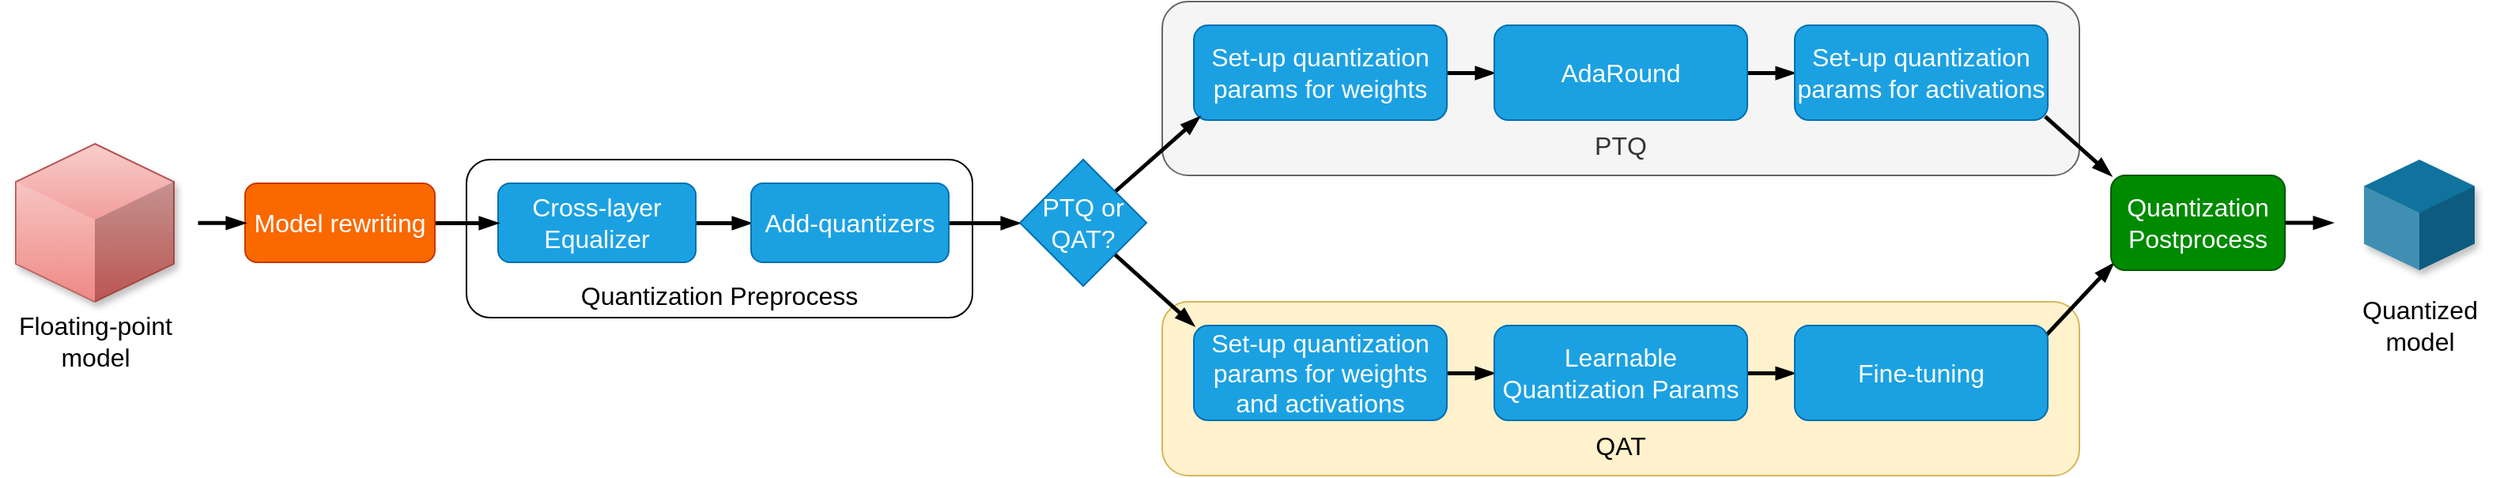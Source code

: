 <mxfile version="24.7.16">
  <diagram name="Page-1" id="y8P5gI3v2mSomhjNhB57">
    <mxGraphModel dx="1775" dy="990" grid="1" gridSize="10" guides="1" tooltips="1" connect="1" arrows="1" fold="1" page="1" pageScale="1" pageWidth="850" pageHeight="1100" math="0" shadow="0">
      <root>
        <mxCell id="0" />
        <mxCell id="1" parent="0" />
        <mxCell id="kqmTlmkyEtGYD8SD0YeX-7" value="&lt;div&gt;&lt;br&gt;&lt;/div&gt;&lt;div&gt;&lt;br&gt;&lt;/div&gt;&lt;div&gt;&lt;br&gt;&lt;/div&gt;&lt;div&gt;&lt;br&gt;&lt;/div&gt;&lt;div&gt;&lt;br&gt;&lt;/div&gt;&lt;div&gt;&lt;span style=&quot;font-size: 16px;&quot;&gt;PTQ&lt;/span&gt;&lt;/div&gt;" style="rounded=1;whiteSpace=wrap;html=1;fillColor=#f5f5f5;strokeColor=#666666;fontColor=#333333;" vertex="1" parent="1">
          <mxGeometry x="810" y="140" width="580" height="110" as="geometry" />
        </mxCell>
        <mxCell id="kqmTlmkyEtGYD8SD0YeX-8" style="edgeStyle=orthogonalEdgeStyle;rounded=0;orthogonalLoop=1;jettySize=auto;html=1;strokeColor=default;strokeWidth=2.5;align=center;verticalAlign=middle;fontFamily=Helvetica;fontSize=11;fontColor=default;labelBackgroundColor=default;endArrow=blockThin;endFill=1;entryX=0;entryY=0.5;entryDx=0;entryDy=0;" edge="1" parent="1" source="kqmTlmkyEtGYD8SD0YeX-9">
          <mxGeometry relative="1" as="geometry">
            <mxPoint x="1020" y="185" as="targetPoint" />
          </mxGeometry>
        </mxCell>
        <mxCell id="kqmTlmkyEtGYD8SD0YeX-9" value="Set-up quantization&lt;br&gt;params for weights" style="rounded=1;whiteSpace=wrap;html=1;fillColor=#1ba1e2;strokeColor=#006EAF;fontColor=#ffffff;shadow=0;fontSize=16;" vertex="1" parent="1">
          <mxGeometry x="830" y="155" width="160" height="60" as="geometry" />
        </mxCell>
        <mxCell id="kqmTlmkyEtGYD8SD0YeX-10" style="edgeStyle=orthogonalEdgeStyle;rounded=0;orthogonalLoop=1;jettySize=auto;html=1;entryX=0;entryY=0.5;entryDx=0;entryDy=0;strokeColor=default;strokeWidth=2.5;align=center;verticalAlign=middle;fontFamily=Helvetica;fontSize=11;fontColor=default;labelBackgroundColor=default;endArrow=blockThin;endFill=1;" edge="1" parent="1">
          <mxGeometry relative="1" as="geometry">
            <mxPoint x="1180" y="185.023" as="sourcePoint" />
            <mxPoint x="1210" y="185" as="targetPoint" />
          </mxGeometry>
        </mxCell>
        <mxCell id="kqmTlmkyEtGYD8SD0YeX-11" value="AdaRound" style="rounded=1;whiteSpace=wrap;html=1;fillColor=#1ba1e2;strokeColor=#006EAF;fontColor=#ffffff;shadow=0;fontSize=16;" vertex="1" parent="1">
          <mxGeometry x="1020" y="155" width="160" height="60" as="geometry" />
        </mxCell>
        <mxCell id="kqmTlmkyEtGYD8SD0YeX-12" value="Set-up quantization&lt;br&gt;params for activations" style="rounded=1;whiteSpace=wrap;html=1;fillColor=#1ba1e2;strokeColor=#006EAF;fontColor=#ffffff;shadow=0;fontSize=16;" vertex="1" parent="1">
          <mxGeometry x="1210" y="155" width="160" height="60" as="geometry" />
        </mxCell>
        <mxCell id="kqmTlmkyEtGYD8SD0YeX-1" value="&lt;div&gt;&lt;br&gt;&lt;/div&gt;&lt;div&gt;&lt;br&gt;&lt;/div&gt;&lt;div&gt;&lt;br&gt;&lt;/div&gt;&lt;div&gt;&lt;br&gt;&lt;/div&gt;&lt;div&gt;&lt;br&gt;&lt;/div&gt;&lt;div&gt;&lt;font style=&quot;font-size: 16px;&quot;&gt;Quantization Preprocess&lt;/font&gt;&lt;/div&gt;" style="rounded=1;whiteSpace=wrap;html=1;" vertex="1" parent="1">
          <mxGeometry x="370" y="240" width="320" height="100" as="geometry" />
        </mxCell>
        <mxCell id="S3o2DAtOge9YMbi5FA7h-3" value="&lt;div&gt;&lt;br&gt;&lt;/div&gt;&lt;div&gt;&lt;br&gt;&lt;/div&gt;&lt;div&gt;&lt;br&gt;&lt;/div&gt;&lt;div&gt;&lt;br&gt;&lt;/div&gt;&lt;div&gt;&lt;br&gt;&lt;/div&gt;&lt;div&gt;&lt;font style=&quot;font-size: 16px;&quot;&gt;QAT&lt;/font&gt;&lt;/div&gt;" style="rounded=1;whiteSpace=wrap;html=1;fillColor=#fff2cc;strokeColor=#d6b656;" parent="1" vertex="1">
          <mxGeometry x="810" y="330" width="580" height="110" as="geometry" />
        </mxCell>
        <mxCell id="9OJRtCLrV4LS-GLWhel6-1" value="" style="verticalLabelPosition=bottom;verticalAlign=top;html=1;shape=mxgraph.infographic.shadedCube;isoAngle=15;fillColor=#f8cecc;strokeColor=#b85450;gradientColor=#ea6b66;shadow=1;" parent="1" vertex="1">
          <mxGeometry x="85" y="230" width="100" height="100" as="geometry" />
        </mxCell>
        <mxCell id="9OJRtCLrV4LS-GLWhel6-2" value="&lt;font style=&quot;font-size: 16px;&quot;&gt;Floating-point&lt;br&gt;model&lt;/font&gt;" style="text;html=1;align=center;verticalAlign=middle;resizable=0;points=[];autosize=1;strokeColor=none;fillColor=none;" parent="1" vertex="1">
          <mxGeometry x="75" y="330" width="120" height="50" as="geometry" />
        </mxCell>
        <mxCell id="9OJRtCLrV4LS-GLWhel6-9" style="edgeStyle=orthogonalEdgeStyle;rounded=0;orthogonalLoop=1;jettySize=auto;html=1;strokeColor=default;strokeWidth=2.5;align=center;verticalAlign=middle;fontFamily=Helvetica;fontSize=11;fontColor=default;labelBackgroundColor=default;endArrow=blockThin;endFill=1;" parent="1" source="9OJRtCLrV4LS-GLWhel6-4" target="9OJRtCLrV4LS-GLWhel6-5" edge="1">
          <mxGeometry relative="1" as="geometry" />
        </mxCell>
        <mxCell id="9OJRtCLrV4LS-GLWhel6-4" value="&lt;font style=&quot;font-size: 16px;&quot;&gt;Cross-layer Equalizer&lt;/font&gt;" style="rounded=1;whiteSpace=wrap;html=1;fillColor=#1ba1e2;strokeColor=#006EAF;fontColor=#ffffff;shadow=0;fontSize=16;" parent="1" vertex="1">
          <mxGeometry x="390" y="255" width="125" height="50" as="geometry" />
        </mxCell>
        <mxCell id="9OJRtCLrV4LS-GLWhel6-10" style="edgeStyle=orthogonalEdgeStyle;rounded=0;orthogonalLoop=1;jettySize=auto;html=1;entryX=0;entryY=0.5;entryDx=0;entryDy=0;strokeColor=default;strokeWidth=2.5;align=center;verticalAlign=middle;fontFamily=Helvetica;fontSize=11;fontColor=default;labelBackgroundColor=default;endArrow=blockThin;endFill=1;" parent="1" source="9OJRtCLrV4LS-GLWhel6-5" target="9OJRtCLrV4LS-GLWhel6-15" edge="1">
          <mxGeometry relative="1" as="geometry">
            <mxPoint x="710" y="280" as="targetPoint" />
          </mxGeometry>
        </mxCell>
        <mxCell id="9OJRtCLrV4LS-GLWhel6-5" value="&lt;font style=&quot;font-size: 16px;&quot;&gt;Add-quantizers&lt;/font&gt;" style="rounded=1;whiteSpace=wrap;html=1;fillColor=#1ba1e2;strokeColor=#006EAF;fontColor=#ffffff;shadow=0;fontSize=16;" parent="1" vertex="1">
          <mxGeometry x="550" y="255" width="125" height="50" as="geometry" />
        </mxCell>
        <mxCell id="9OJRtCLrV4LS-GLWhel6-13" style="edgeStyle=orthogonalEdgeStyle;rounded=0;orthogonalLoop=1;jettySize=auto;html=1;entryX=0;entryY=0.5;entryDx=0;entryDy=0;endArrow=blockThin;endFill=1;strokeWidth=2.5;exitX=1;exitY=0.5;exitDx=0;exitDy=0;" parent="1" target="9OJRtCLrV4LS-GLWhel6-4" edge="1" source="-ftrnuhdHp0kOxMEL-sh-10">
          <mxGeometry relative="1" as="geometry">
            <mxPoint x="360" y="280" as="sourcePoint" />
            <mxPoint x="400" y="290" as="targetPoint" />
            <Array as="points" />
          </mxGeometry>
        </mxCell>
        <mxCell id="9OJRtCLrV4LS-GLWhel6-19" style="rounded=0;orthogonalLoop=1;jettySize=auto;html=1;exitX=1;exitY=0;exitDx=0;exitDy=0;strokeColor=default;strokeWidth=2.5;align=center;verticalAlign=middle;fontFamily=Helvetica;fontSize=11;fontColor=default;labelBackgroundColor=default;endArrow=blockThin;endFill=1;entryX=0.022;entryY=0.961;entryDx=0;entryDy=0;entryPerimeter=0;" parent="1" source="9OJRtCLrV4LS-GLWhel6-15" target="kqmTlmkyEtGYD8SD0YeX-9" edge="1">
          <mxGeometry relative="1" as="geometry">
            <mxPoint x="830" y="210" as="targetPoint" />
          </mxGeometry>
        </mxCell>
        <mxCell id="9OJRtCLrV4LS-GLWhel6-15" value="&lt;font style=&quot;font-size: 16px;&quot;&gt;PTQ or&lt;br style=&quot;font-size: 16px;&quot;&gt;QAT?&lt;/font&gt;" style="rhombus;whiteSpace=wrap;html=1;fillColor=#1ba1e2;strokeColor=#006EAF;fontColor=#ffffff;rounded=1;arcSize=0;shadow=0;fontSize=16;" parent="1" vertex="1">
          <mxGeometry x="720" y="240" width="80" height="80" as="geometry" />
        </mxCell>
        <mxCell id="9OJRtCLrV4LS-GLWhel6-30" style="edgeStyle=orthogonalEdgeStyle;rounded=0;orthogonalLoop=1;jettySize=auto;html=1;strokeColor=default;strokeWidth=2.5;align=center;verticalAlign=middle;fontFamily=Helvetica;fontSize=11;fontColor=default;labelBackgroundColor=default;endArrow=blockThin;endFill=1;entryX=0;entryY=0.5;entryDx=0;entryDy=0;" parent="1" source="9OJRtCLrV4LS-GLWhel6-21" edge="1">
          <mxGeometry relative="1" as="geometry">
            <mxPoint x="1020" y="375" as="targetPoint" />
          </mxGeometry>
        </mxCell>
        <mxCell id="9OJRtCLrV4LS-GLWhel6-21" value="Set-up quantization&lt;br&gt;params for weights and activations" style="rounded=1;whiteSpace=wrap;html=1;fillColor=#1ba1e2;strokeColor=#006EAF;fontColor=#ffffff;shadow=0;fontSize=16;" parent="1" vertex="1">
          <mxGeometry x="830" y="345" width="160" height="60" as="geometry" />
        </mxCell>
        <mxCell id="9OJRtCLrV4LS-GLWhel6-22" style="rounded=0;orthogonalLoop=1;jettySize=auto;html=1;exitX=1;exitY=1;exitDx=0;exitDy=0;entryX=0;entryY=0;entryDx=0;entryDy=0;strokeColor=default;strokeWidth=2.5;align=center;verticalAlign=middle;fontFamily=Helvetica;fontSize=11;fontColor=default;labelBackgroundColor=default;endArrow=blockThin;endFill=1;" parent="1" source="9OJRtCLrV4LS-GLWhel6-15" target="9OJRtCLrV4LS-GLWhel6-21" edge="1">
          <mxGeometry relative="1" as="geometry">
            <mxPoint x="790" y="270" as="sourcePoint" />
            <mxPoint x="850" y="220" as="targetPoint" />
          </mxGeometry>
        </mxCell>
        <mxCell id="9OJRtCLrV4LS-GLWhel6-39" style="rounded=0;orthogonalLoop=1;jettySize=auto;html=1;exitX=0.988;exitY=0.957;exitDx=0;exitDy=0;strokeColor=default;strokeWidth=2.5;align=center;verticalAlign=middle;fontFamily=Helvetica;fontSize=11;fontColor=default;labelBackgroundColor=default;endArrow=blockThin;endFill=1;entryX=0;entryY=0;entryDx=0;entryDy=0;exitPerimeter=0;" parent="1" source="kqmTlmkyEtGYD8SD0YeX-12" target="-ftrnuhdHp0kOxMEL-sh-8" edge="1">
          <mxGeometry relative="1" as="geometry">
            <mxPoint x="1410" y="250" as="targetPoint" />
            <mxPoint x="1366.64" y="206.64" as="sourcePoint" />
          </mxGeometry>
        </mxCell>
        <mxCell id="9OJRtCLrV4LS-GLWhel6-37" style="edgeStyle=orthogonalEdgeStyle;rounded=0;orthogonalLoop=1;jettySize=auto;html=1;entryX=0;entryY=0.5;entryDx=0;entryDy=0;strokeColor=default;strokeWidth=2.5;align=center;verticalAlign=middle;fontFamily=Helvetica;fontSize=11;fontColor=default;labelBackgroundColor=default;endArrow=blockThin;endFill=1;" parent="1" edge="1">
          <mxGeometry relative="1" as="geometry">
            <mxPoint x="1180" y="375.023" as="sourcePoint" />
            <mxPoint x="1210" y="375" as="targetPoint" />
          </mxGeometry>
        </mxCell>
        <mxCell id="9OJRtCLrV4LS-GLWhel6-40" style="rounded=0;orthogonalLoop=1;jettySize=auto;html=1;exitX=0.979;exitY=0.064;exitDx=0;exitDy=0;strokeColor=default;strokeWidth=2.5;align=center;verticalAlign=middle;fontFamily=Helvetica;fontSize=11;fontColor=default;labelBackgroundColor=default;endArrow=blockThin;endFill=1;entryX=0.012;entryY=0.925;entryDx=0;entryDy=0;entryPerimeter=0;exitPerimeter=0;" parent="1" target="-ftrnuhdHp0kOxMEL-sh-8" edge="1">
          <mxGeometry relative="1" as="geometry">
            <mxPoint x="1410" y="320" as="targetPoint" />
            <mxPoint x="1366.64" y="353.2" as="sourcePoint" />
          </mxGeometry>
        </mxCell>
        <mxCell id="9OJRtCLrV4LS-GLWhel6-43" value="&lt;span style=&quot;font-size: 16px;&quot;&gt;Quantized&lt;br&gt;model&lt;/span&gt;" style="text;html=1;align=center;verticalAlign=middle;resizable=0;points=[];autosize=1;strokeColor=none;fillColor=none;" parent="1" vertex="1">
          <mxGeometry x="1555" y="320" width="100" height="50" as="geometry" />
        </mxCell>
        <mxCell id="9OJRtCLrV4LS-GLWhel6-45" value="" style="verticalLabelPosition=bottom;verticalAlign=top;html=1;shape=mxgraph.infographic.shadedCube;isoAngle=15;fillColor=#10739E;strokeColor=none;fontFamily=Helvetica;fontSize=11;fontColor=default;labelBackgroundColor=default;shadow=1;" parent="1" vertex="1">
          <mxGeometry x="1570" y="240" width="70" height="70" as="geometry" />
        </mxCell>
        <mxCell id="-ftrnuhdHp0kOxMEL-sh-8" value="&lt;span style=&quot;font-size: 16px;&quot;&gt;Quantization&lt;/span&gt;&lt;br style=&quot;font-size: 16px;&quot;&gt;&lt;span style=&quot;font-size: 16px;&quot;&gt;Postprocess&lt;/span&gt;" style="rounded=1;whiteSpace=wrap;html=1;fillColor=#008a00;strokeColor=#005700;shadow=0;fontColor=#ffffff;fontSize=16;" parent="1" vertex="1">
          <mxGeometry x="1410" y="250" width="110" height="60" as="geometry" />
        </mxCell>
        <mxCell id="-ftrnuhdHp0kOxMEL-sh-10" value="&lt;font color=&quot;#ffffff&quot; style=&quot;font-size: 16px;&quot;&gt;Model rewriting&lt;/font&gt;" style="rounded=1;whiteSpace=wrap;html=1;fillColor=#fa6800;strokeColor=#C73500;shadow=0;fontColor=#000000;fontSize=16;" parent="1" vertex="1">
          <mxGeometry x="230" y="255" width="120" height="50" as="geometry" />
        </mxCell>
        <mxCell id="-ftrnuhdHp0kOxMEL-sh-11" style="edgeStyle=orthogonalEdgeStyle;rounded=0;orthogonalLoop=1;jettySize=auto;html=1;entryX=0;entryY=0.5;entryDx=0;entryDy=0;endArrow=blockThin;endFill=1;strokeWidth=2.5;" parent="1" edge="1">
          <mxGeometry relative="1" as="geometry">
            <mxPoint x="200" y="279.86" as="sourcePoint" />
            <mxPoint x="230" y="279.86" as="targetPoint" />
            <Array as="points">
              <mxPoint x="230" y="279.86" />
              <mxPoint x="230" y="279.86" />
            </Array>
          </mxGeometry>
        </mxCell>
        <mxCell id="-ftrnuhdHp0kOxMEL-sh-12" style="edgeStyle=orthogonalEdgeStyle;rounded=0;orthogonalLoop=1;jettySize=auto;html=1;entryX=0;entryY=0.5;entryDx=0;entryDy=0;endArrow=blockThin;endFill=1;strokeWidth=2.5;" parent="1" edge="1">
          <mxGeometry relative="1" as="geometry">
            <mxPoint x="1520" y="279.77" as="sourcePoint" />
            <mxPoint x="1550" y="279.77" as="targetPoint" />
            <Array as="points">
              <mxPoint x="1550" y="279.77" />
              <mxPoint x="1550" y="279.77" />
            </Array>
          </mxGeometry>
        </mxCell>
        <mxCell id="kqmTlmkyEtGYD8SD0YeX-4" value="Learnable&lt;br&gt;Quantization Params" style="rounded=1;whiteSpace=wrap;html=1;fillColor=#1ba1e2;strokeColor=#006EAF;fontColor=#ffffff;shadow=0;fontSize=16;" vertex="1" parent="1">
          <mxGeometry x="1020" y="345" width="160" height="60" as="geometry" />
        </mxCell>
        <mxCell id="kqmTlmkyEtGYD8SD0YeX-5" value="Fine-tuning" style="rounded=1;whiteSpace=wrap;html=1;fillColor=#1ba1e2;strokeColor=#006EAF;fontColor=#ffffff;shadow=0;fontSize=16;" vertex="1" parent="1">
          <mxGeometry x="1210" y="345" width="160" height="60" as="geometry" />
        </mxCell>
      </root>
    </mxGraphModel>
  </diagram>
</mxfile>
